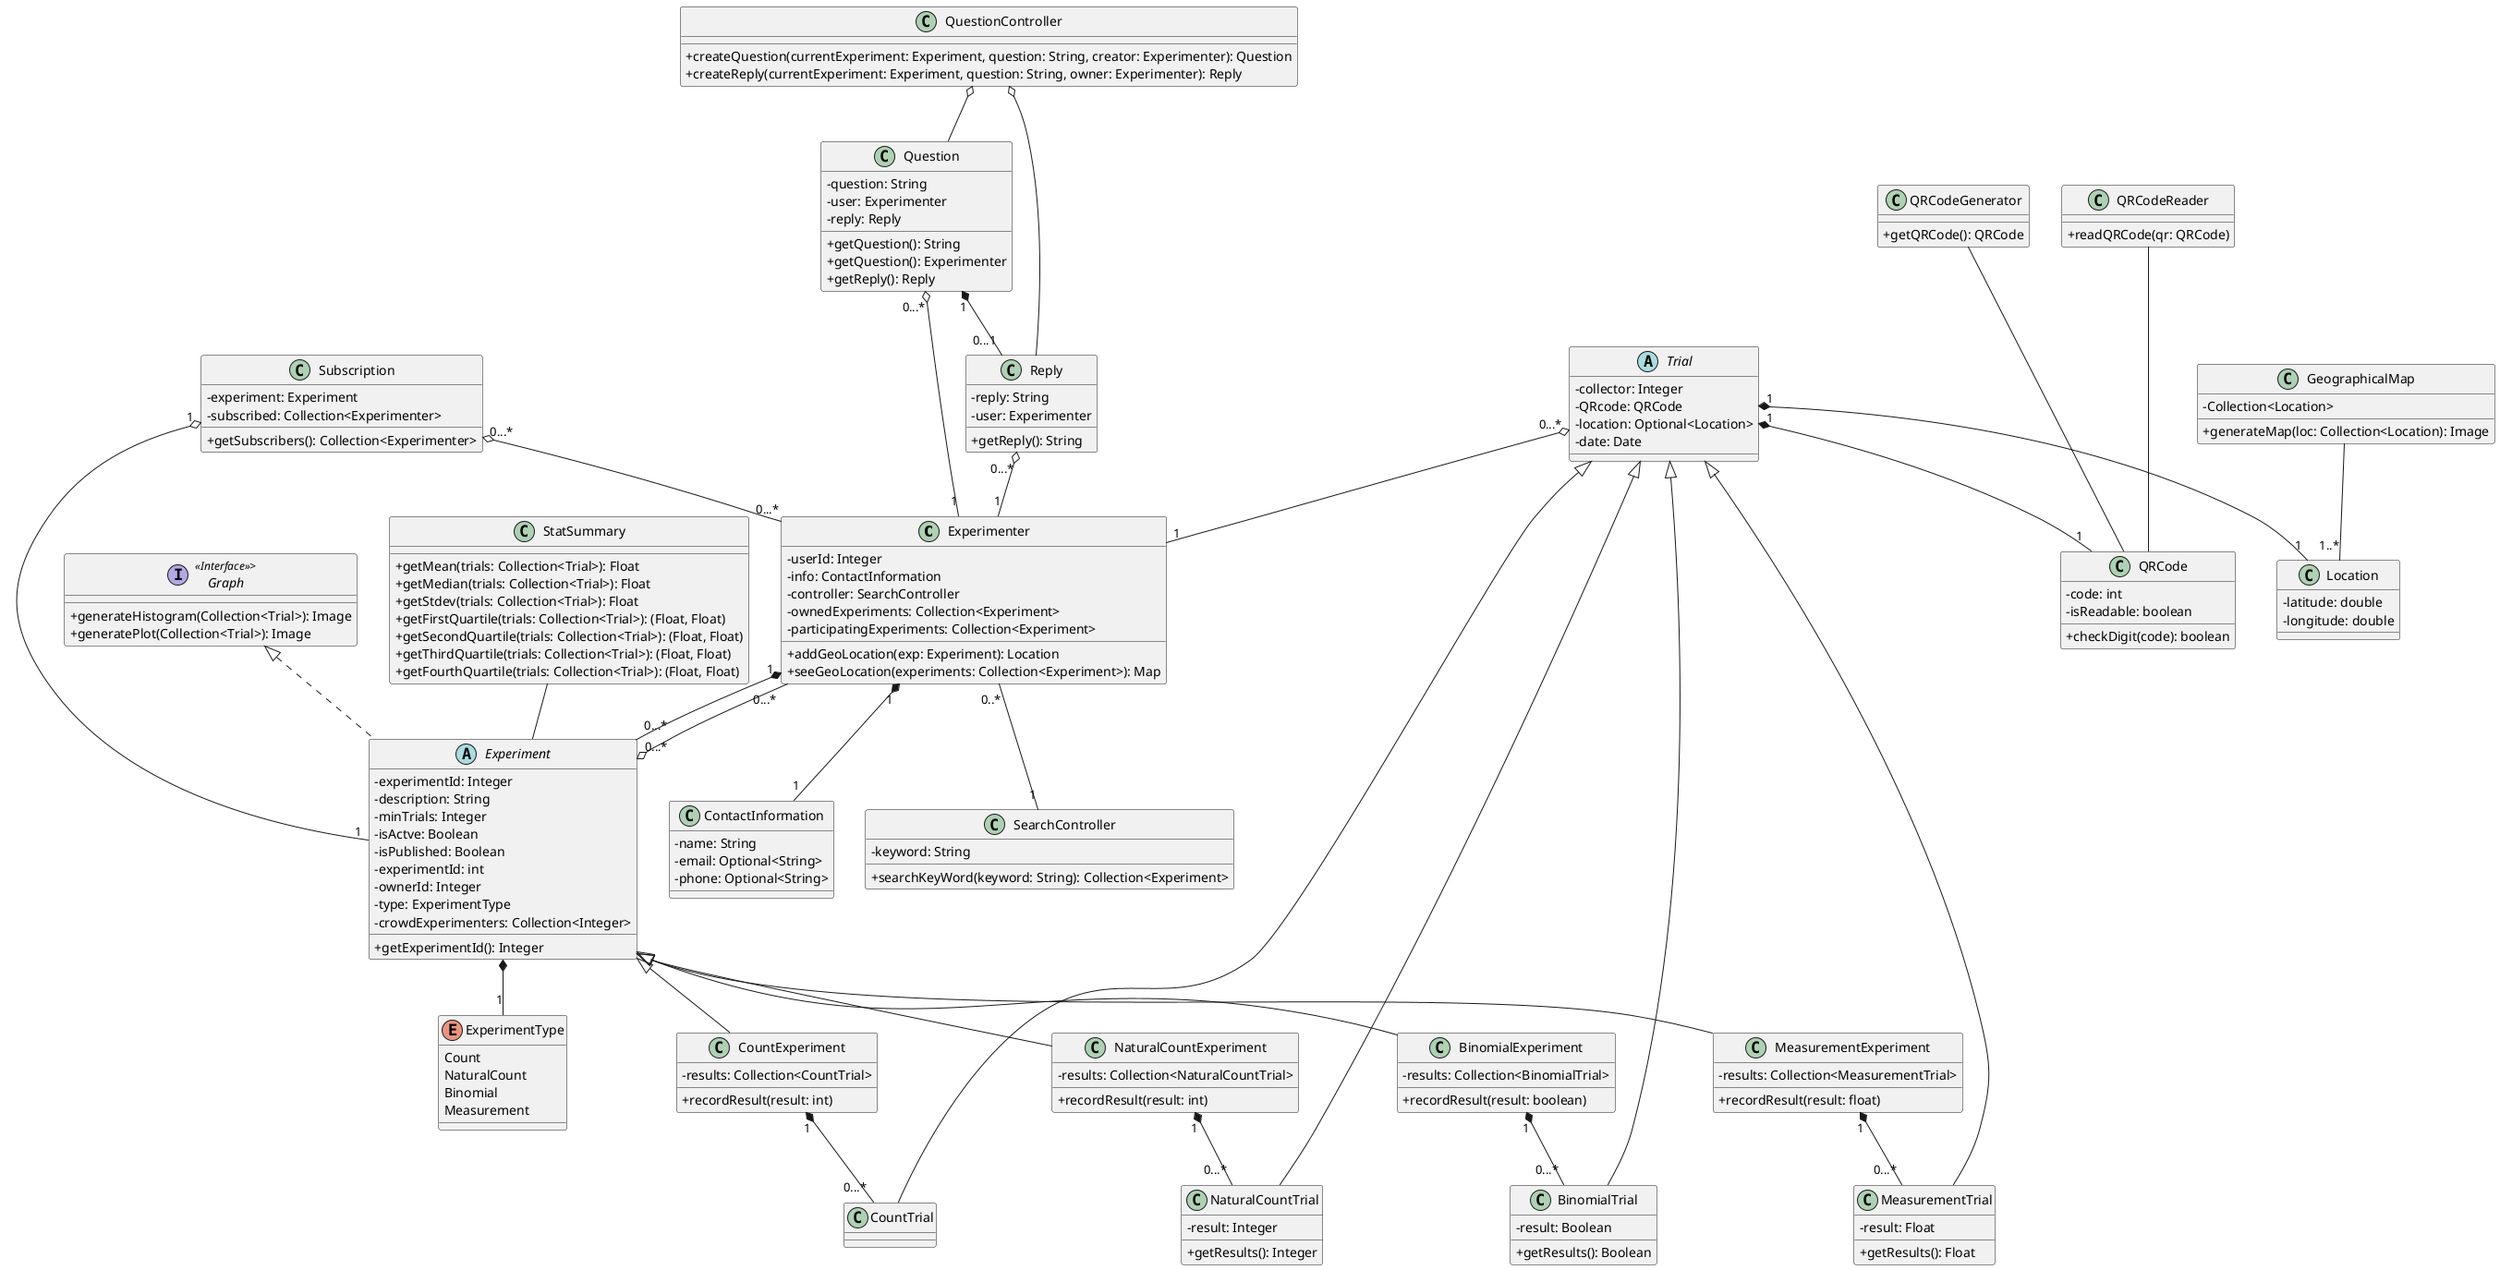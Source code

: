 @startuml UML
skinparam classAttributeIconSize 0

' generic class for an experimenter
' note that experiments will likely be stored by user id instead of by all experiment info
' We could do hasing, but it's probably easier for now (for the UML sake) to represent this as a collection of experiments
class Experimenter {
    -userId: Integer
    -info: ContactInformation
    -controller: SearchController
    -ownedExperiments: Collection<Experiment>
    -participatingExperiments: Collection<Experiment>
    +addGeoLocation(exp: Experiment): Location
    +seeGeoLocation(experiments: Collection<Experiment>): Map
}

' what information does a subscription hold? an experiment & list of users subscribed? currently assumes all subscribers are experimenters of some kind
class Subscription {
    -experiment: Experiment
    -subscribed: Collection<Experimenter>
    +getSubscribers(): Collection<Experimenter>
}

class Question {
    -question: String
    -user: Experimenter
    -reply: Reply
    +getQuestion(): String
    +getQuestion(): Experimenter
    +getReply(): Reply
}

' assume that anyone who can reply to a question is a type of experimenter
class Reply {
    -reply: String
    -user: Experimenter
    +getReply(): String
}

' in charge of questions & their replies
class QuestionController {
    +createQuestion(currentExperiment: Experiment, question: String, creator: Experimenter): Question
    +createReply(currentExperiment: Experiment, question: String, owner: Experimenter): Reply
}

' allows the experiment to enforce only one trial type
enum ExperimentType {
    Count
    NaturalCount
    Binomial
    Measurement
}

' right now will just look for owner based on their id
' idea: make this 'experimentInfo' and give every type of experiment an experimentInfo instead
' rational: for displaying info and searching we don't need the results, just the info
' both are implemented so whichever we don't use can just be deleted
abstract class Experiment implements Graph {
    -experimentId: Integer
    -description: String
    -minTrials: Integer
    -isActve: Boolean
    -isPublished: Boolean
    -experimentId: int
    ' this is the userId of the owner
    -ownerId: Integer
    -type: ExperimentType
    -crowdExperimenters: Collection<Integer>
    +getExperimentId(): Integer
}



class CountExperiment extends Experiment {
    -results: Collection<CountTrial>
    +recordResult(result: int)
}

class NaturalCountExperiment extends Experiment {
    -results: Collection<NaturalCountTrial>
    +recordResult(result: int)
}

class BinomialExperiment extends Experiment {
    -results: Collection<BinomialTrial>
    +recordResult(result: boolean)
}

class MeasurementExperiment extends Experiment {
    -results: Collection<MeasurementTrial>
    +recordResult(result: float)
}

class StatSummary {
    +getMean(trials: Collection<Trial>): Float
    +getMedian(trials: Collection<Trial>): Float
    +getStdev(trials: Collection<Trial>): Float
    +getFirstQuartile(trials: Collection<Trial>): (Float, Float)
    +getSecondQuartile(trials: Collection<Trial>): (Float, Float)
    +getThirdQuartile(trials: Collection<Trial>): (Float, Float)
    +getFourthQuartile(trials: Collection<Trial>): (Float, Float)

}

' each trial has a unique QRCode associated with it
abstract class Trial {
    ' just going to user experimenter ID here
    -collector: Integer
    -QRcode: QRCode
    -location: Optional<Location>
    -date: Date
}

class CountTrial extends Trial {
    ' essentially just a trial but it's own class since other types of trial aren't a count trial
}

' no unsigned ints in java, not sure how to enforce natural numbers only
class NaturalCountTrial extends Trial {
    -result: Integer
    +getResults(): Integer
}

' will likely specify true = pass, false = fail
class BinomialTrial extends Trial {
    -result: Boolean
    +getResults(): Boolean
}

class MeasurementTrial extends Trial {
    -result: Float
    +getResults(): Float
}

class QRCodeGenerator {
    ' implementation details unclear at the moment
    +getQRCode(): QRCode
}

class QRCodeReader {
    ' implementation details unclear at the moment
    +readQRCode(qr: QRCode)
}

class QRCode {
    ' somehow represent this?
    -code: int
    -isReadable: boolean
    ' a lot of QR codes use a check digit to determine if they are valid or not
    +checkDigit(code): boolean
}

class Location {
  -latitude: double
  -longitude: double
}

class GeographicalMap{
 -Collection<Location>
 +generateMap(loc: Collection<Location): Image
}

GeographicalMap -- "1..*" Location


interface "Graph" as Graph <<Interface>>> {
    +generateHistogram(Collection<Trial>): Image
    +generatePlot(Collection<Trial>): Image
}

class ContactInformation {
    -name: String
    -email: Optional<String>
    -phone: Optional<String>
}

class SearchController {
    ' functionality here is searchbar functions required by Java so likely don't need to be specified in UML
    -keyword: String
    +searchKeyWord(keyword: String): Collection<Experiment>
}

Experimenter "1" *-- "1" ContactInformation
Experimenter "1" *-- "0...*" Experiment

Subscription "0...*" o-- "0...*" Experimenter
Subscription "1" o-- "1" Experiment

Question "0...*" o-- "1" Experimenter
' Note: does each question get one reply? or does it turn into a thread?
Question "1" *-- "0...1" Reply

Reply "0...*" o-- "1" Experimenter

' Question: do we draw both aggregations since they are different and both are true?
Experiment "0...*" o-- "0...*" Experimenter

CountExperiment "1" *-- "0...*" CountTrial


NaturalCountExperiment "1" *-- "0...*" NaturalCountTrial

BinomialExperiment "1" *-- "0...*" BinomialTrial

MeasurementExperiment "1" *-- "0...*" MeasurementTrial

Trial "0...*" o-- "1" Experimenter
Trial "1" *-- "1" QRCode
Trial "1" *-- "1" Location

QRCodeGenerator --- QRCode
QRCodeReader --- QRCode

Experiment *-- "1" ExperimentType


Experimenter "0..*" -- "1" SearchController

QuestionController  o-- Question
QuestionController o-- Reply

StatSummary -- Experiment


@enduml
